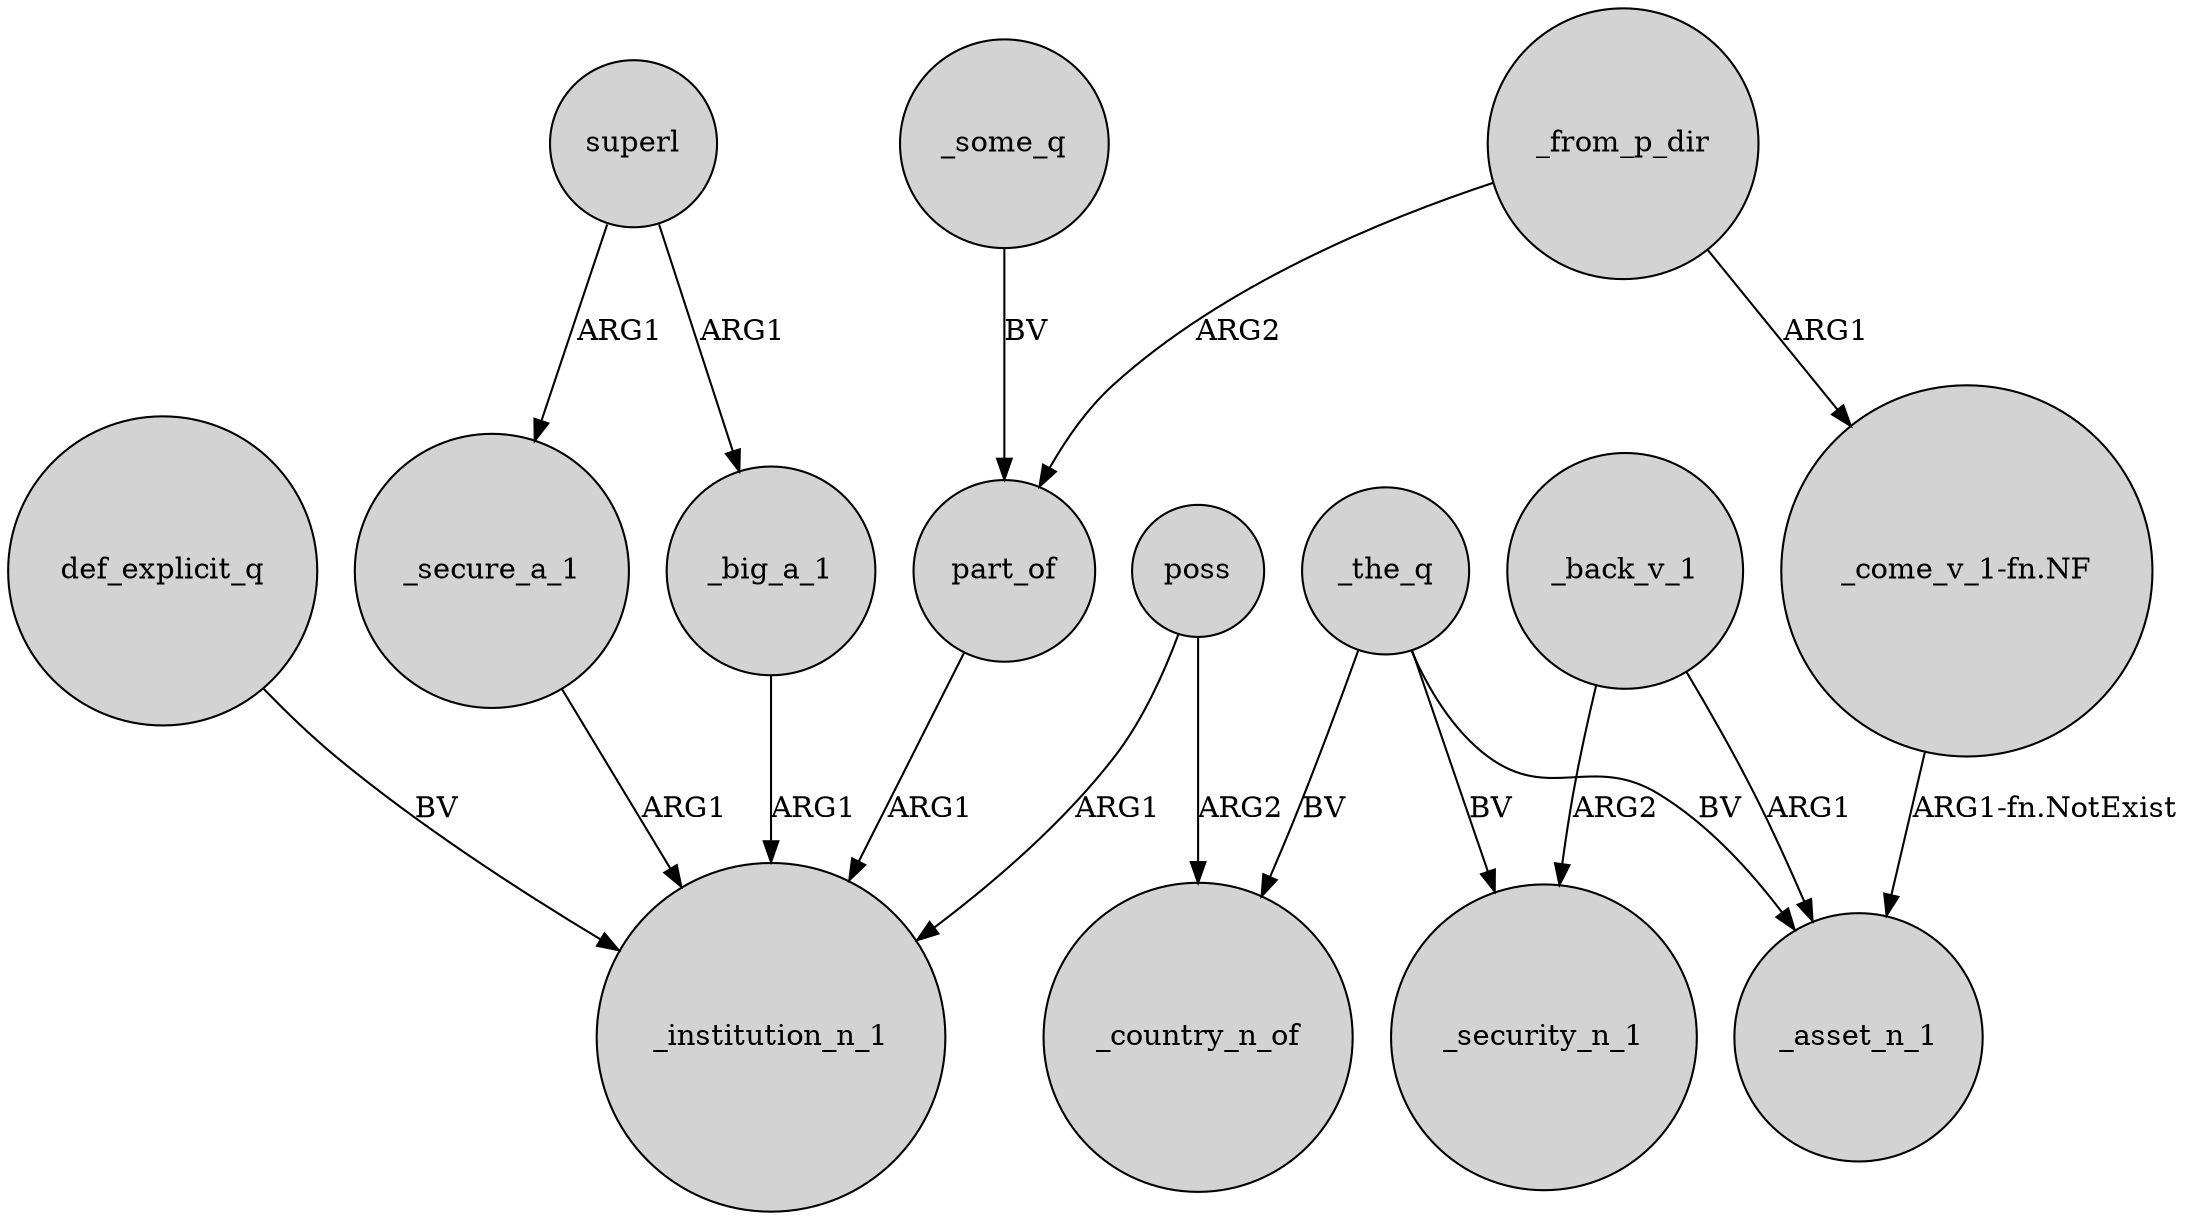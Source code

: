 digraph {
	node [shape=circle style=filled]
	_the_q -> _country_n_of [label=BV]
	_back_v_1 -> _security_n_1 [label=ARG2]
	def_explicit_q -> _institution_n_1 [label=BV]
	_secure_a_1 -> _institution_n_1 [label=ARG1]
	poss -> _country_n_of [label=ARG2]
	superl -> _secure_a_1 [label=ARG1]
	poss -> _institution_n_1 [label=ARG1]
	_the_q -> _asset_n_1 [label=BV]
	_big_a_1 -> _institution_n_1 [label=ARG1]
	_from_p_dir -> part_of [label=ARG2]
	_back_v_1 -> _asset_n_1 [label=ARG1]
	_from_p_dir -> "_come_v_1-fn.NF" [label=ARG1]
	superl -> _big_a_1 [label=ARG1]
	part_of -> _institution_n_1 [label=ARG1]
	_the_q -> _security_n_1 [label=BV]
	_some_q -> part_of [label=BV]
	"_come_v_1-fn.NF" -> _asset_n_1 [label="ARG1-fn.NotExist"]
}

